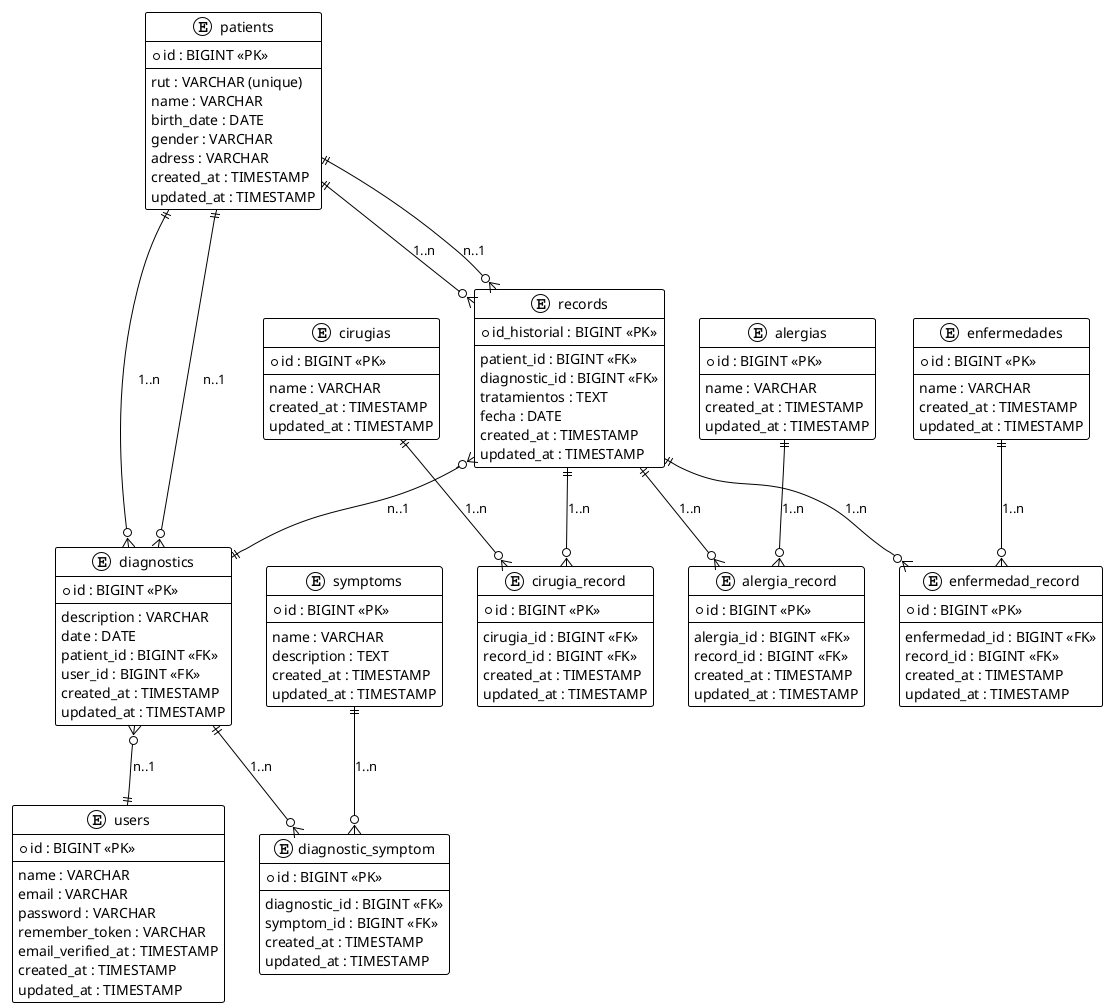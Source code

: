 @startuml a
!theme plain

entity "patients" as patients {
  *id : BIGINT <<PK>>
  --
  rut : VARCHAR (unique)
  name : VARCHAR
  birth_date : DATE
  gender : VARCHAR
  adress : VARCHAR
  created_at : TIMESTAMP
  updated_at : TIMESTAMP
}

entity "users" as users {
  *id : BIGINT <<PK>>
  --
  name : VARCHAR
  email : VARCHAR
  password : VARCHAR
  remember_token : VARCHAR
  email_verified_at : TIMESTAMP
  created_at : TIMESTAMP
  updated_at : TIMESTAMP
}

entity "diagnostics" as diagnostics {
  *id : BIGINT <<PK>>
  --
  description : VARCHAR
  date : DATE
  patient_id : BIGINT <<FK>>
  user_id : BIGINT <<FK>>
  created_at : TIMESTAMP
  updated_at : TIMESTAMP
}

entity "records" as records {
  *id_historial : BIGINT <<PK>>
  --
  patient_id : BIGINT <<FK>>
  diagnostic_id : BIGINT <<FK>>
  tratamientos : TEXT
  fecha : DATE
  created_at : TIMESTAMP
  updated_at : TIMESTAMP
}

entity "symptoms" as symptoms {
  *id : BIGINT <<PK>>
  --
  name : VARCHAR
  description : TEXT
  created_at : TIMESTAMP
  updated_at : TIMESTAMP
}

entity "diagnostic_symptom" as diagnostic_symptom {
  *id : BIGINT <<PK>>
  --
  diagnostic_id : BIGINT <<FK>>
  symptom_id : BIGINT <<FK>>
  created_at : TIMESTAMP
  updated_at : TIMESTAMP
}

entity "enfermedades" as enfermedades {
  *id : BIGINT <<PK>>
  --
  name : VARCHAR
  created_at : TIMESTAMP
  updated_at : TIMESTAMP
}

entity "enfermedad_record" as enfermedad_record {
  *id : BIGINT <<PK>>
  --
  enfermedad_id : BIGINT <<FK>>
  record_id : BIGINT <<FK>>
  created_at : TIMESTAMP
  updated_at : TIMESTAMP
}

entity "alergias" as alergias {
  *id : BIGINT <<PK>>
  --
  name : VARCHAR
  created_at : TIMESTAMP
  updated_at : TIMESTAMP
}

entity "alergia_record" as alergia_record {
  *id : BIGINT <<PK>>
  --
  alergia_id : BIGINT <<FK>>
  record_id : BIGINT <<FK>>
  created_at : TIMESTAMP
  updated_at : TIMESTAMP
}

entity "cirugias" as cirugias {
  *id : BIGINT <<PK>>
  --
  name : VARCHAR
  created_at : TIMESTAMP
  updated_at : TIMESTAMP
}

entity "cirugia_record" as cirugia_record {
  *id : BIGINT <<PK>>
  --
  cirugia_id : BIGINT <<FK>>
  record_id : BIGINT <<FK>>
  created_at : TIMESTAMP
  updated_at : TIMESTAMP
}

patients ||--o{ diagnostics : "1..n"
patients ||--o{ records : "1..n"
diagnostics ||--o{ diagnostic_symptom : "1..n"
symptoms ||--o{ diagnostic_symptom : "1..n"
diagnostics }o--|| patients : "n..1"
diagnostics }o--|| users : "n..1"
records }o--|| patients : "n..1"
records }o--|| diagnostics : "n..1"
enfermedades ||--o{ enfermedad_record : "1..n"
alergias ||--o{ alergia_record : "1..n"
cirugias ||--o{ cirugia_record : "1..n"
records ||--o{ enfermedad_record : "1..n"
records ||--o{ alergia_record : "1..n"
records ||--o{ cirugia_record : "1..n"

@enduml